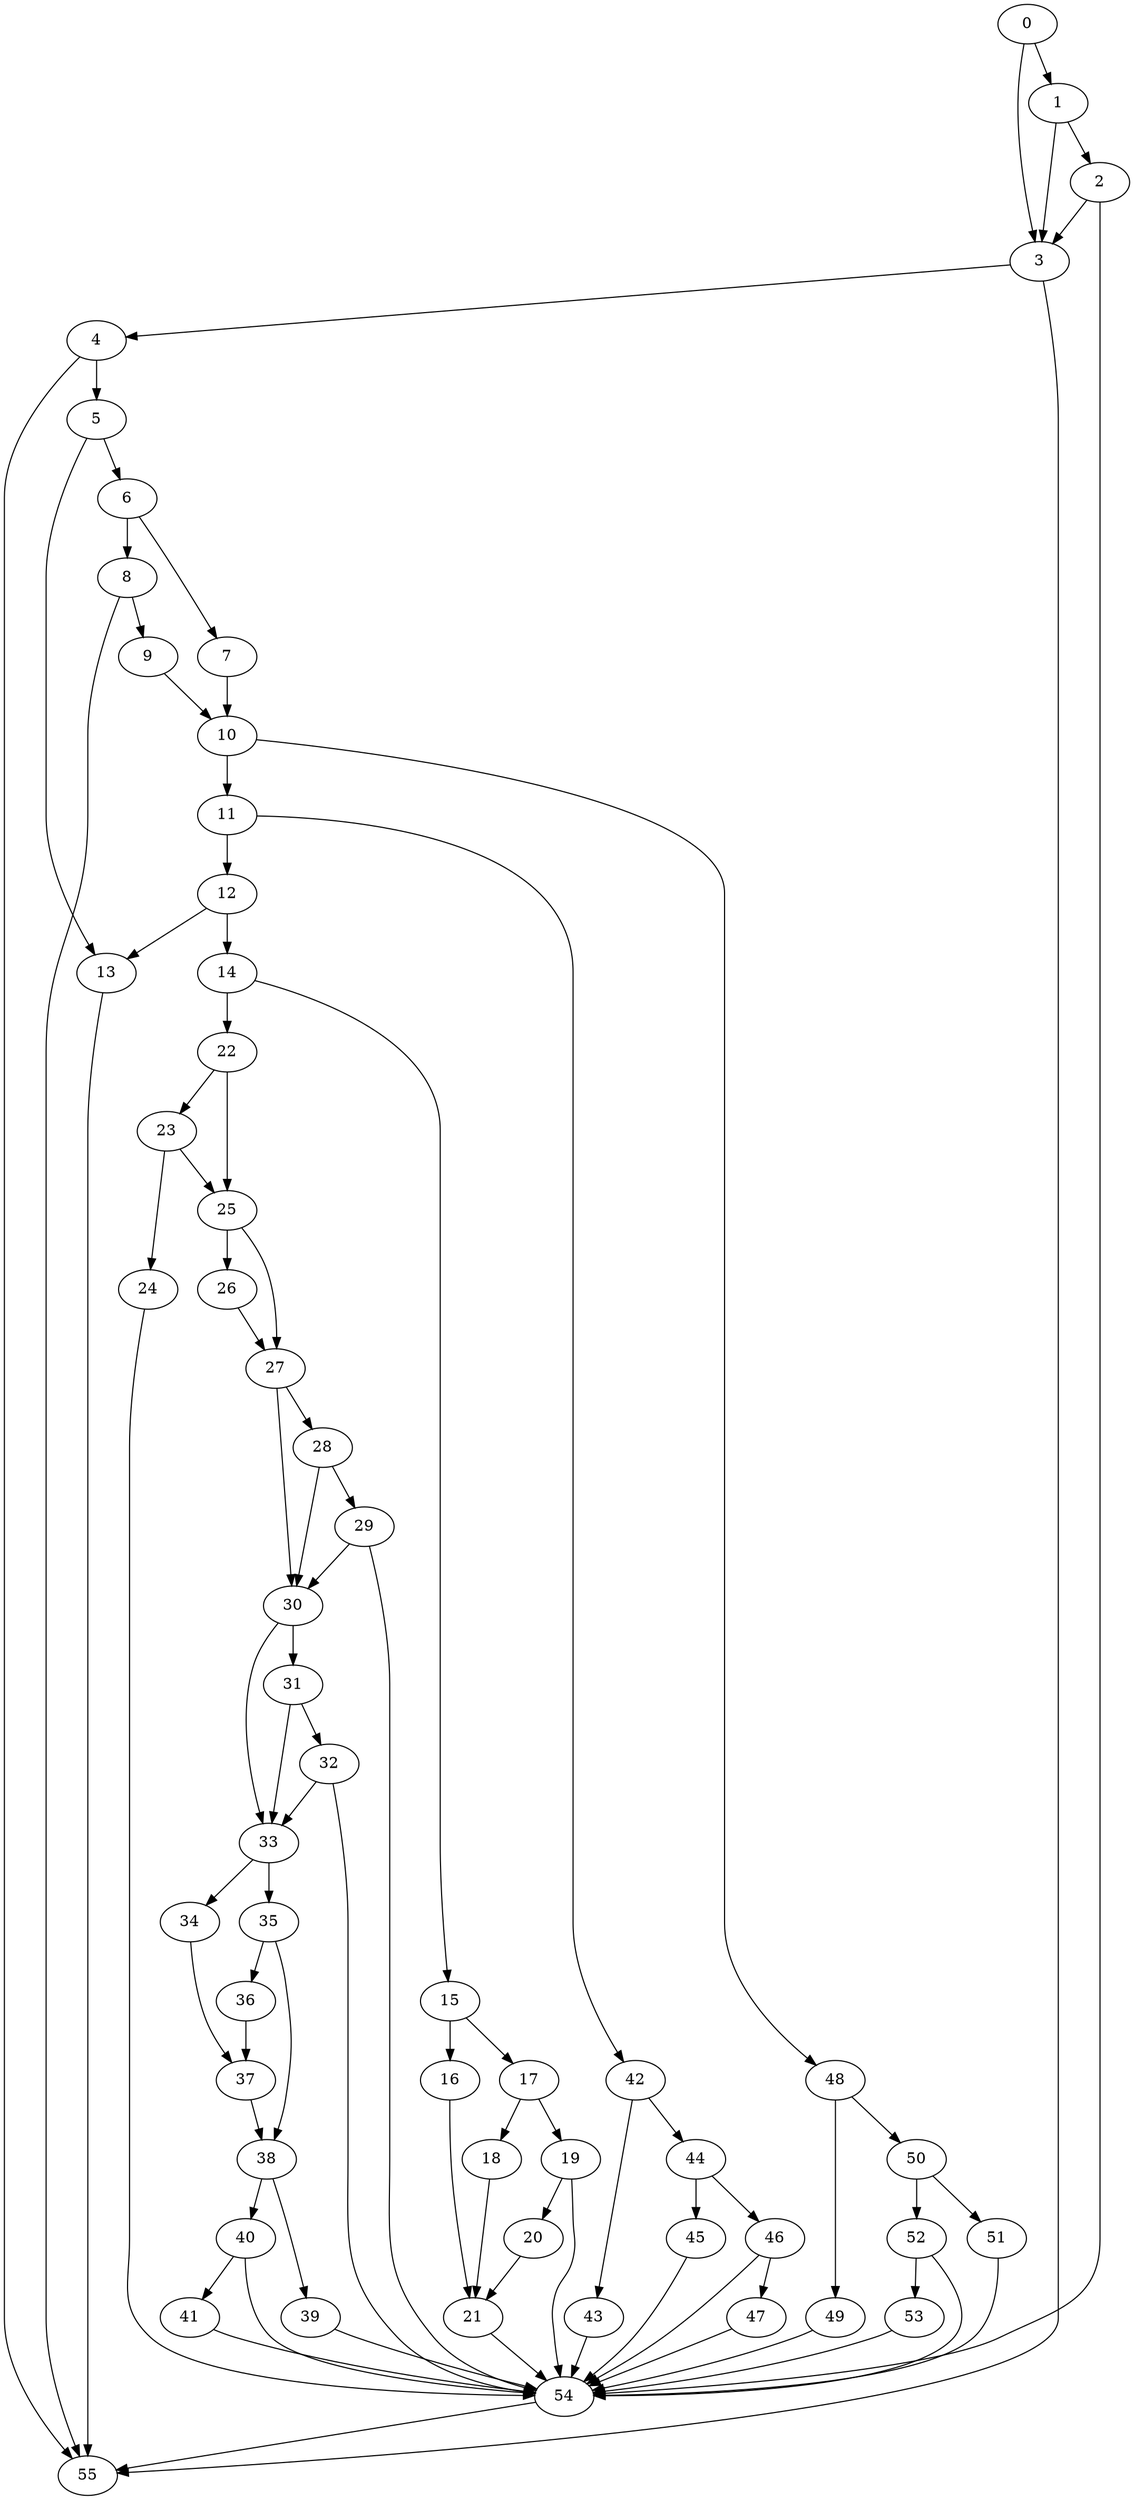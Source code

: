 digraph {
	0
	1
	2
	3
	4
	5
	6
	7
	8
	9
	10
	11
	12
	13
	14
	15
	16
	17
	18
	19
	20
	21
	22
	23
	24
	25
	26
	27
	28
	29
	30
	31
	32
	33
	34
	35
	36
	37
	38
	39
	40
	41
	42
	43
	44
	45
	46
	47
	48
	49
	50
	51
	52
	53
	54
	55
	30 -> 31
	52 -> 53
	29 -> 54
	45 -> 54
	32 -> 54
	49 -> 54
	2 -> 54
	19 -> 54
	39 -> 54
	52 -> 54
	53 -> 54
	21 -> 54
	24 -> 54
	40 -> 54
	41 -> 54
	43 -> 54
	46 -> 54
	47 -> 54
	51 -> 54
	6 -> 8
	38 -> 40
	0 -> 1
	14 -> 22
	28 -> 29
	36 -> 37
	34 -> 37
	40 -> 41
	42 -> 43
	11 -> 12
	17 -> 18
	22 -> 25
	23 -> 25
	25 -> 27
	26 -> 27
	15 -> 17
	19 -> 20
	22 -> 23
	27 -> 28
	33 -> 34
	37 -> 38
	35 -> 38
	38 -> 39
	42 -> 44
	17 -> 19
	48 -> 49
	46 -> 47
	48 -> 50
	5 -> 6
	12 -> 14
	33 -> 35
	10 -> 48
	0 -> 3
	1 -> 3
	2 -> 3
	3 -> 4
	4 -> 5
	15 -> 16
	23 -> 24
	4 -> 55
	8 -> 55
	13 -> 55
	54 -> 55
	3 -> 55
	1 -> 2
	7 -> 10
	9 -> 10
	5 -> 13
	12 -> 13
	27 -> 30
	28 -> 30
	29 -> 30
	35 -> 36
	44 -> 46
	14 -> 15
	8 -> 9
	25 -> 26
	31 -> 32
	11 -> 42
	10 -> 11
	44 -> 45
	50 -> 52
	30 -> 33
	31 -> 33
	32 -> 33
	6 -> 7
	16 -> 21
	18 -> 21
	20 -> 21
	50 -> 51
}
